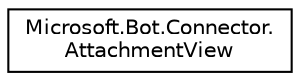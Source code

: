 digraph "Graphical Class Hierarchy"
{
  edge [fontname="Helvetica",fontsize="10",labelfontname="Helvetica",labelfontsize="10"];
  node [fontname="Helvetica",fontsize="10",shape=record];
  rankdir="LR";
  Node1 [label="Microsoft.Bot.Connector.\lAttachmentView",height=0.2,width=0.4,color="black", fillcolor="white", style="filled",URL="$d0/d82/class_microsoft_1_1_bot_1_1_connector_1_1_attachment_view.html",tooltip="Attachment View name and size "];
}
